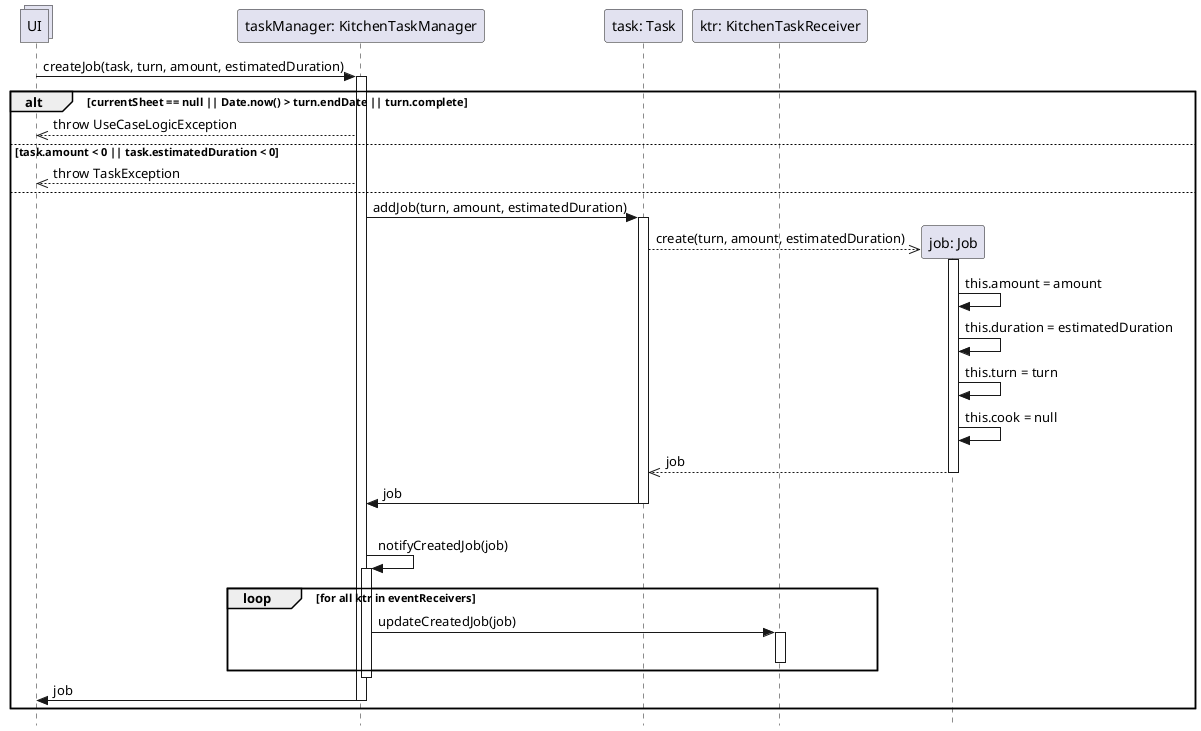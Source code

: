 @startuml Operazione 6
skinparam Style strictuml

collections UI

participant "taskManager: KitchenTaskManager" as tm
UI -> tm: createJob(task, turn, amount, estimatedDuration)
activate tm

participant "task: Task" as task
participant "ktr: KitchenTaskReceiver" as ktr

alt currentSheet == null || Date.now() > turn.endDate || turn.complete
    UI <<-- tm: throw UseCaseLogicException
else task.amount < 0 || task.estimatedDuration < 0
    UI <<-- tm: throw TaskException
else

    tm -> task: addJob(turn, amount, estimatedDuration)
    activate task

    participant "job: Job" as job
    task -->> job**: create(turn, amount, estimatedDuration)

    activate job
        job -> job: this.amount = amount
        job -> job: this.duration = estimatedDuration
        job -> job: this.turn = turn
        job -> job: this.cook = null

    return job

    tm <- task: job
    deactivate task

    |||
    tm -> tm: notifyCreatedJob(job)
    activate tm
    loop for all ktr in eventReceivers
        tm -> ktr : updateCreatedJob(job)
        activate ktr
        deactivate ktr
    end
    deactivate tm

    UI <- tm: job
    deactivate tm
    
end

@enduml